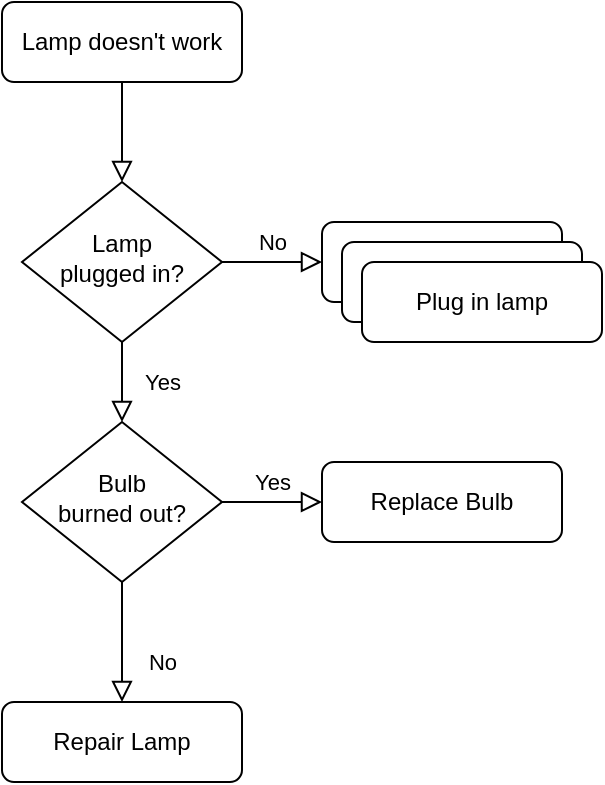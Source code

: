 <mxfile version="12.9.9" type="github" pages="2">
  <diagram id="C5RBs43oDa-KdzZeNtuy" name="Page-1">
    <mxGraphModel dx="1342" dy="621" grid="1" gridSize="10" guides="1" tooltips="1" connect="1" arrows="1" fold="1" page="1" pageScale="1" pageWidth="827" pageHeight="1169" math="0" shadow="0">
      <root>
        <mxCell id="WIyWlLk6GJQsqaUBKTNV-0" />
        <mxCell id="WIyWlLk6GJQsqaUBKTNV-1" parent="WIyWlLk6GJQsqaUBKTNV-0" />
        <mxCell id="WIyWlLk6GJQsqaUBKTNV-2" value="" style="rounded=0;html=1;jettySize=auto;orthogonalLoop=1;fontSize=11;endArrow=block;endFill=0;endSize=8;strokeWidth=1;shadow=0;labelBackgroundColor=none;edgeStyle=orthogonalEdgeStyle;" parent="WIyWlLk6GJQsqaUBKTNV-1" source="WIyWlLk6GJQsqaUBKTNV-3" target="WIyWlLk6GJQsqaUBKTNV-6" edge="1">
          <mxGeometry relative="1" as="geometry" />
        </mxCell>
        <mxCell id="WIyWlLk6GJQsqaUBKTNV-3" value="Lamp doesn&#39;t work" style="rounded=1;whiteSpace=wrap;html=1;fontSize=12;glass=0;strokeWidth=1;shadow=0;" parent="WIyWlLk6GJQsqaUBKTNV-1" vertex="1">
          <mxGeometry x="160" y="80" width="120" height="40" as="geometry" />
        </mxCell>
        <mxCell id="WIyWlLk6GJQsqaUBKTNV-4" value="Yes" style="rounded=0;html=1;jettySize=auto;orthogonalLoop=1;fontSize=11;endArrow=block;endFill=0;endSize=8;strokeWidth=1;shadow=0;labelBackgroundColor=none;edgeStyle=orthogonalEdgeStyle;" parent="WIyWlLk6GJQsqaUBKTNV-1" source="WIyWlLk6GJQsqaUBKTNV-6" target="WIyWlLk6GJQsqaUBKTNV-10" edge="1">
          <mxGeometry y="20" relative="1" as="geometry">
            <mxPoint as="offset" />
          </mxGeometry>
        </mxCell>
        <mxCell id="WIyWlLk6GJQsqaUBKTNV-5" value="No" style="edgeStyle=orthogonalEdgeStyle;rounded=0;html=1;jettySize=auto;orthogonalLoop=1;fontSize=11;endArrow=block;endFill=0;endSize=8;strokeWidth=1;shadow=0;labelBackgroundColor=none;" parent="WIyWlLk6GJQsqaUBKTNV-1" source="WIyWlLk6GJQsqaUBKTNV-6" target="WIyWlLk6GJQsqaUBKTNV-7" edge="1">
          <mxGeometry y="10" relative="1" as="geometry">
            <mxPoint as="offset" />
          </mxGeometry>
        </mxCell>
        <mxCell id="WIyWlLk6GJQsqaUBKTNV-6" value="Lamp&lt;br&gt;plugged in?" style="rhombus;whiteSpace=wrap;html=1;shadow=0;fontFamily=Helvetica;fontSize=12;align=center;strokeWidth=1;spacing=6;spacingTop=-4;" parent="WIyWlLk6GJQsqaUBKTNV-1" vertex="1">
          <mxGeometry x="170" y="170" width="100" height="80" as="geometry" />
        </mxCell>
        <mxCell id="WIyWlLk6GJQsqaUBKTNV-7" value="Plug in lamp" style="rounded=1;whiteSpace=wrap;html=1;fontSize=12;glass=0;strokeWidth=1;shadow=0;" parent="WIyWlLk6GJQsqaUBKTNV-1" vertex="1">
          <mxGeometry x="320" y="190" width="120" height="40" as="geometry" />
        </mxCell>
        <mxCell id="WIyWlLk6GJQsqaUBKTNV-8" value="No" style="rounded=0;html=1;jettySize=auto;orthogonalLoop=1;fontSize=11;endArrow=block;endFill=0;endSize=8;strokeWidth=1;shadow=0;labelBackgroundColor=none;edgeStyle=orthogonalEdgeStyle;" parent="WIyWlLk6GJQsqaUBKTNV-1" source="WIyWlLk6GJQsqaUBKTNV-10" target="WIyWlLk6GJQsqaUBKTNV-11" edge="1">
          <mxGeometry x="0.333" y="20" relative="1" as="geometry">
            <mxPoint as="offset" />
          </mxGeometry>
        </mxCell>
        <mxCell id="WIyWlLk6GJQsqaUBKTNV-9" value="Yes" style="edgeStyle=orthogonalEdgeStyle;rounded=0;html=1;jettySize=auto;orthogonalLoop=1;fontSize=11;endArrow=block;endFill=0;endSize=8;strokeWidth=1;shadow=0;labelBackgroundColor=none;" parent="WIyWlLk6GJQsqaUBKTNV-1" source="WIyWlLk6GJQsqaUBKTNV-10" target="WIyWlLk6GJQsqaUBKTNV-12" edge="1">
          <mxGeometry y="10" relative="1" as="geometry">
            <mxPoint as="offset" />
          </mxGeometry>
        </mxCell>
        <mxCell id="WIyWlLk6GJQsqaUBKTNV-10" value="Bulb&lt;br&gt;burned out?" style="rhombus;whiteSpace=wrap;html=1;shadow=0;fontFamily=Helvetica;fontSize=12;align=center;strokeWidth=1;spacing=6;spacingTop=-4;" parent="WIyWlLk6GJQsqaUBKTNV-1" vertex="1">
          <mxGeometry x="170" y="290" width="100" height="80" as="geometry" />
        </mxCell>
        <mxCell id="WIyWlLk6GJQsqaUBKTNV-11" value="Repair Lamp" style="rounded=1;whiteSpace=wrap;html=1;fontSize=12;glass=0;strokeWidth=1;shadow=0;" parent="WIyWlLk6GJQsqaUBKTNV-1" vertex="1">
          <mxGeometry x="160" y="430" width="120" height="40" as="geometry" />
        </mxCell>
        <mxCell id="WIyWlLk6GJQsqaUBKTNV-12" value="Replace Bulb" style="rounded=1;whiteSpace=wrap;html=1;fontSize=12;glass=0;strokeWidth=1;shadow=0;" parent="WIyWlLk6GJQsqaUBKTNV-1" vertex="1">
          <mxGeometry x="320" y="310" width="120" height="40" as="geometry" />
        </mxCell>
        <mxCell id="U_NmHLXTKLOYzroTYC95-0" value="Plug in lamp" style="rounded=1;whiteSpace=wrap;html=1;fontSize=12;glass=0;strokeWidth=1;shadow=0;" vertex="1" parent="WIyWlLk6GJQsqaUBKTNV-1">
          <mxGeometry x="330" y="200" width="120" height="40" as="geometry" />
        </mxCell>
        <mxCell id="U_NmHLXTKLOYzroTYC95-1" value="Plug in lamp" style="rounded=1;whiteSpace=wrap;html=1;fontSize=12;glass=0;strokeWidth=1;shadow=0;" vertex="1" parent="WIyWlLk6GJQsqaUBKTNV-1">
          <mxGeometry x="340" y="210" width="120" height="40" as="geometry" />
        </mxCell>
      </root>
    </mxGraphModel>
  </diagram>
  <diagram id="UqcxF8nVk2oAzl7cpTuK" name="Page-2">
    <mxGraphModel dx="1929" dy="1790" grid="1" gridSize="10" guides="1" tooltips="1" connect="1" arrows="1" fold="1" page="1" pageScale="1" pageWidth="827" pageHeight="1169" math="0" shadow="0">
      <root>
        <mxCell id="eId9VYZlcDwt8jfuf7dk-0" />
        <mxCell id="eId9VYZlcDwt8jfuf7dk-1" parent="eId9VYZlcDwt8jfuf7dk-0" />
        <mxCell id="_dKD7WW4WXzOTbh0sejj-12" value="&lt;font style=&quot;font-size: 16px&quot;&gt;Episerver&lt;br&gt;&lt;/font&gt;" style="rounded=1;whiteSpace=wrap;html=1;dashed=1;verticalAlign=top;" vertex="1" parent="eId9VYZlcDwt8jfuf7dk-1">
          <mxGeometry x="-70" width="440" height="220" as="geometry" />
        </mxCell>
        <mxCell id="_dKD7WW4WXzOTbh0sejj-13" value="&lt;font style=&quot;font-size: 16px&quot;&gt;SAP&lt;br&gt;&lt;/font&gt;" style="rounded=1;whiteSpace=wrap;html=1;dashed=1;verticalAlign=top;" vertex="1" parent="eId9VYZlcDwt8jfuf7dk-1">
          <mxGeometry x="460" y="90" width="370" height="130" as="geometry" />
        </mxCell>
        <mxCell id="_dKD7WW4WXzOTbh0sejj-5" style="edgeStyle=orthogonalEdgeStyle;rounded=0;orthogonalLoop=1;jettySize=auto;html=1;exitX=1;exitY=0.5;exitDx=0;exitDy=0;entryX=0;entryY=0.5;entryDx=0;entryDy=0;" edge="1" parent="eId9VYZlcDwt8jfuf7dk-1" source="_dKD7WW4WXzOTbh0sejj-0" target="_dKD7WW4WXzOTbh0sejj-2">
          <mxGeometry relative="1" as="geometry">
            <Array as="points">
              <mxPoint x="80" y="45" />
              <mxPoint x="80" y="165" />
            </Array>
          </mxGeometry>
        </mxCell>
        <mxCell id="_dKD7WW4WXzOTbh0sejj-0" value="Technical Design Check" style="rounded=1;whiteSpace=wrap;html=1;fontSize=12;glass=0;strokeWidth=1;shadow=0;" vertex="1" parent="eId9VYZlcDwt8jfuf7dk-1">
          <mxGeometry x="-60" y="20" width="120" height="50" as="geometry" />
        </mxCell>
        <mxCell id="_dKD7WW4WXzOTbh0sejj-6" style="edgeStyle=orthogonalEdgeStyle;rounded=0;orthogonalLoop=1;jettySize=auto;html=1;exitX=1;exitY=0.5;exitDx=0;exitDy=0;entryX=0;entryY=0.5;entryDx=0;entryDy=0;" edge="1" parent="eId9VYZlcDwt8jfuf7dk-1" source="_dKD7WW4WXzOTbh0sejj-1" target="_dKD7WW4WXzOTbh0sejj-2">
          <mxGeometry relative="1" as="geometry">
            <mxPoint x="210" y="160" as="targetPoint" />
          </mxGeometry>
        </mxCell>
        <mxCell id="_dKD7WW4WXzOTbh0sejj-1" value="Main BADA Form" style="rounded=1;whiteSpace=wrap;html=1;fontSize=12;glass=0;strokeWidth=1;shadow=0;" vertex="1" parent="eId9VYZlcDwt8jfuf7dk-1">
          <mxGeometry x="-60" y="140" width="120" height="50" as="geometry" />
        </mxCell>
        <mxCell id="_dKD7WW4WXzOTbh0sejj-8" style="edgeStyle=orthogonalEdgeStyle;rounded=0;orthogonalLoop=1;jettySize=auto;html=1;exitX=1;exitY=0.5;exitDx=0;exitDy=0;entryX=0;entryY=0.5;entryDx=0;entryDy=0;" edge="1" parent="eId9VYZlcDwt8jfuf7dk-1" source="_dKD7WW4WXzOTbh0sejj-2" target="_dKD7WW4WXzOTbh0sejj-3">
          <mxGeometry relative="1" as="geometry">
            <mxPoint x="410" y="165" as="targetPoint" />
          </mxGeometry>
        </mxCell>
        <mxCell id="_dKD7WW4WXzOTbh0sejj-2" value="ERP Plugin" style="rounded=1;whiteSpace=wrap;html=1;fontSize=12;glass=0;strokeWidth=1;shadow=0;" vertex="1" parent="eId9VYZlcDwt8jfuf7dk-1">
          <mxGeometry x="210" y="140" width="120" height="50" as="geometry" />
        </mxCell>
        <mxCell id="_dKD7WW4WXzOTbh0sejj-9" style="edgeStyle=orthogonalEdgeStyle;rounded=0;orthogonalLoop=1;jettySize=auto;html=1;exitX=1;exitY=0.5;exitDx=0;exitDy=0;entryX=0;entryY=0.5;entryDx=0;entryDy=0;" edge="1" parent="eId9VYZlcDwt8jfuf7dk-1" source="_dKD7WW4WXzOTbh0sejj-3" target="_dKD7WW4WXzOTbh0sejj-4">
          <mxGeometry relative="1" as="geometry" />
        </mxCell>
        <mxCell id="_dKD7WW4WXzOTbh0sejj-11" style="edgeStyle=orthogonalEdgeStyle;rounded=0;orthogonalLoop=1;jettySize=auto;html=1;exitX=0;exitY=0.75;exitDx=0;exitDy=0;entryX=1;entryY=0.75;entryDx=0;entryDy=0;" edge="1" parent="eId9VYZlcDwt8jfuf7dk-1" source="_dKD7WW4WXzOTbh0sejj-3" target="_dKD7WW4WXzOTbh0sejj-2">
          <mxGeometry relative="1" as="geometry" />
        </mxCell>
        <mxCell id="_dKD7WW4WXzOTbh0sejj-3" value="SAP Prospect Interface" style="rounded=1;whiteSpace=wrap;html=1;fontSize=12;glass=0;strokeWidth=1;shadow=0;" vertex="1" parent="eId9VYZlcDwt8jfuf7dk-1">
          <mxGeometry x="510" y="140" width="120" height="50" as="geometry" />
        </mxCell>
        <mxCell id="_dKD7WW4WXzOTbh0sejj-10" style="edgeStyle=orthogonalEdgeStyle;rounded=0;orthogonalLoop=1;jettySize=auto;html=1;exitX=0;exitY=0.75;exitDx=0;exitDy=0;entryX=1;entryY=0.75;entryDx=0;entryDy=0;" edge="1" parent="eId9VYZlcDwt8jfuf7dk-1" source="_dKD7WW4WXzOTbh0sejj-4" target="_dKD7WW4WXzOTbh0sejj-3">
          <mxGeometry relative="1" as="geometry" />
        </mxCell>
        <mxCell id="_dKD7WW4WXzOTbh0sejj-4" value="SAP CRM" style="rounded=1;whiteSpace=wrap;html=1;fontSize=12;glass=0;strokeWidth=1;shadow=0;" vertex="1" parent="eId9VYZlcDwt8jfuf7dk-1">
          <mxGeometry x="686" y="140" width="120" height="50" as="geometry" />
        </mxCell>
        <mxCell id="_dKD7WW4WXzOTbh0sejj-15" value="&lt;b&gt;&lt;font style=&quot;font-size: 18px&quot;&gt;1.a&lt;/font&gt;&lt;/b&gt;" style="ellipse;whiteSpace=wrap;html=1;aspect=fixed;strokeColor=#FFFFFF;fillColor=#B3B3B3;fontSize=20;" vertex="1" parent="eId9VYZlcDwt8jfuf7dk-1">
          <mxGeometry x="40" y="120" width="30" height="30" as="geometry" />
        </mxCell>
        <mxCell id="_dKD7WW4WXzOTbh0sejj-16" value="&lt;b&gt;&lt;font style=&quot;font-size: 18px&quot;&gt;1.b&lt;/font&gt;&lt;/b&gt;" style="ellipse;whiteSpace=wrap;html=1;aspect=fixed;strokeColor=#FFFFFF;fillColor=#B3B3B3;fontSize=20;" vertex="1" parent="eId9VYZlcDwt8jfuf7dk-1">
          <mxGeometry x="40" width="30" height="30" as="geometry" />
        </mxCell>
        <mxCell id="_dKD7WW4WXzOTbh0sejj-17" value="&lt;b&gt;&lt;font style=&quot;font-size: 18px&quot;&gt;2&lt;/font&gt;&lt;/b&gt;" style="ellipse;whiteSpace=wrap;html=1;aspect=fixed;strokeColor=#FFFFFF;fillColor=#B3B3B3;fontSize=20;" vertex="1" parent="eId9VYZlcDwt8jfuf7dk-1">
          <mxGeometry x="310" y="120" width="30" height="30" as="geometry" />
        </mxCell>
        <mxCell id="_dKD7WW4WXzOTbh0sejj-19" value="&lt;b&gt;&lt;font style=&quot;font-size: 18px&quot;&gt;3&lt;/font&gt;&lt;/b&gt;" style="ellipse;whiteSpace=wrap;html=1;aspect=fixed;strokeColor=#FFFFFF;fillColor=#B3B3B3;fontSize=20;" vertex="1" parent="eId9VYZlcDwt8jfuf7dk-1">
          <mxGeometry x="610" y="120" width="30" height="30" as="geometry" />
        </mxCell>
        <mxCell id="_dKD7WW4WXzOTbh0sejj-21" value="&lt;b&gt;&lt;font style=&quot;font-size: 18px&quot;&gt;4&lt;/font&gt;&lt;/b&gt;" style="ellipse;whiteSpace=wrap;html=1;aspect=fixed;strokeColor=#FFFFFF;fillColor=#B3B3B3;fontSize=20;" vertex="1" parent="eId9VYZlcDwt8jfuf7dk-1">
          <mxGeometry x="310" y="180" width="30" height="30" as="geometry" />
        </mxCell>
        <mxCell id="_dKD7WW4WXzOTbh0sejj-24" style="edgeStyle=orthogonalEdgeStyle;rounded=0;orthogonalLoop=1;jettySize=auto;html=1;exitX=0.5;exitY=1;exitDx=0;exitDy=0;" edge="1" parent="eId9VYZlcDwt8jfuf7dk-1" source="_dKD7WW4WXzOTbh0sejj-22" target="_dKD7WW4WXzOTbh0sejj-0">
          <mxGeometry relative="1" as="geometry" />
        </mxCell>
        <mxCell id="_dKD7WW4WXzOTbh0sejj-22" value="QDP (2020 Spaces)" style="rounded=1;whiteSpace=wrap;html=1;fontSize=12;glass=0;strokeWidth=1;shadow=0;" vertex="1" parent="eId9VYZlcDwt8jfuf7dk-1">
          <mxGeometry x="-60" y="-120" width="120" height="50" as="geometry" />
        </mxCell>
      </root>
    </mxGraphModel>
  </diagram>
</mxfile>
